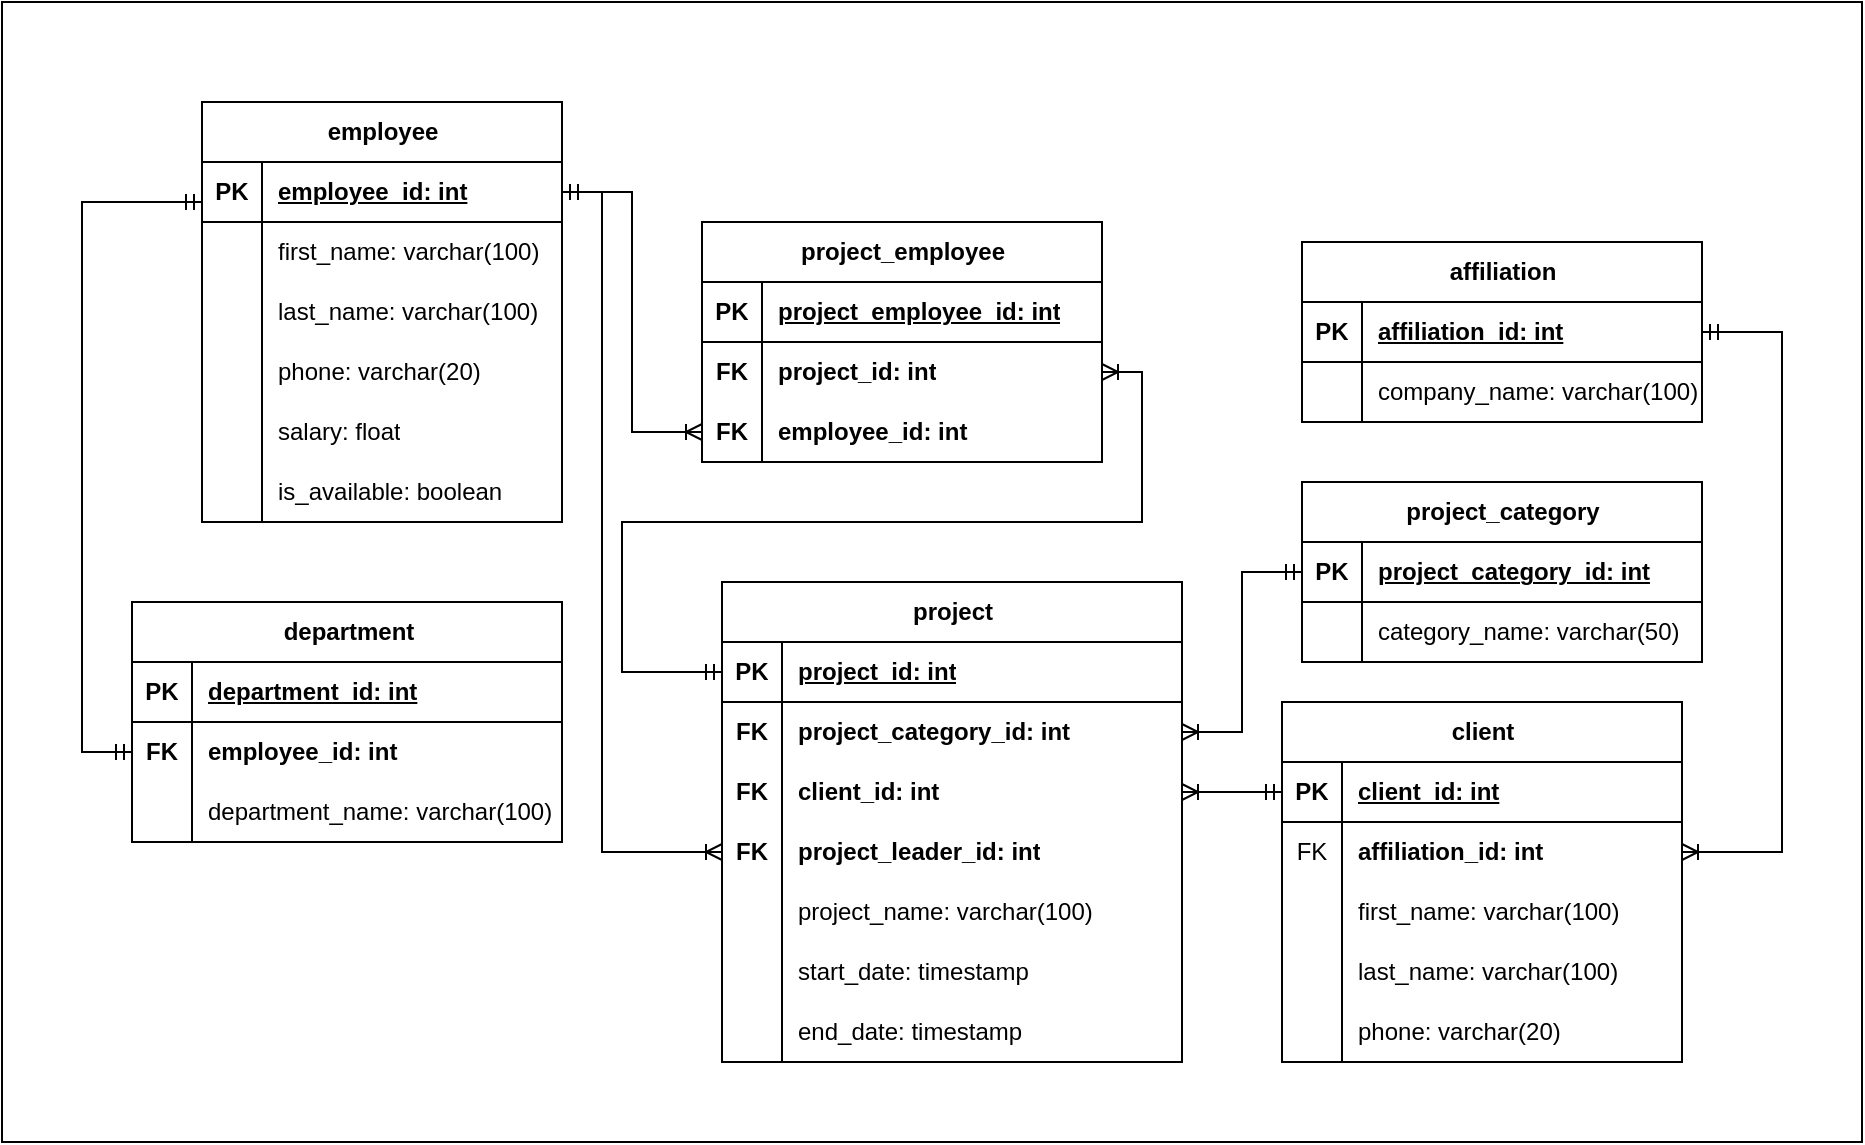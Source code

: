 <mxfile version="21.1.1" type="device">
  <diagram name="Page-1" id="G2W9NmvGuuIv6xOR_CSA">
    <mxGraphModel dx="2284" dy="728" grid="1" gridSize="10" guides="1" tooltips="1" connect="1" arrows="1" fold="1" page="1" pageScale="1" pageWidth="850" pageHeight="1100" math="0" shadow="0">
      <root>
        <mxCell id="0" />
        <mxCell id="1" parent="0" />
        <mxCell id="LgS0YWZ09Wmk653hg-Xq-129" value="" style="rounded=0;whiteSpace=wrap;html=1;" vertex="1" parent="1">
          <mxGeometry x="-50" y="260" width="930" height="570" as="geometry" />
        </mxCell>
        <mxCell id="LgS0YWZ09Wmk653hg-Xq-1" value="employee" style="shape=table;startSize=30;container=1;collapsible=1;childLayout=tableLayout;fixedRows=1;rowLines=0;fontStyle=1;align=center;resizeLast=1;html=1;" vertex="1" parent="1">
          <mxGeometry x="50" y="310" width="180" height="210" as="geometry" />
        </mxCell>
        <mxCell id="LgS0YWZ09Wmk653hg-Xq-2" value="" style="shape=tableRow;horizontal=0;startSize=0;swimlaneHead=0;swimlaneBody=0;fillColor=none;collapsible=0;dropTarget=0;points=[[0,0.5],[1,0.5]];portConstraint=eastwest;top=0;left=0;right=0;bottom=1;" vertex="1" parent="LgS0YWZ09Wmk653hg-Xq-1">
          <mxGeometry y="30" width="180" height="30" as="geometry" />
        </mxCell>
        <mxCell id="LgS0YWZ09Wmk653hg-Xq-3" value="PK" style="shape=partialRectangle;connectable=0;fillColor=none;top=0;left=0;bottom=0;right=0;fontStyle=1;overflow=hidden;whiteSpace=wrap;html=1;" vertex="1" parent="LgS0YWZ09Wmk653hg-Xq-2">
          <mxGeometry width="30" height="30" as="geometry">
            <mxRectangle width="30" height="30" as="alternateBounds" />
          </mxGeometry>
        </mxCell>
        <mxCell id="LgS0YWZ09Wmk653hg-Xq-4" value="employee_id: int" style="shape=partialRectangle;connectable=0;fillColor=none;top=0;left=0;bottom=0;right=0;align=left;spacingLeft=6;fontStyle=5;overflow=hidden;whiteSpace=wrap;html=1;" vertex="1" parent="LgS0YWZ09Wmk653hg-Xq-2">
          <mxGeometry x="30" width="150" height="30" as="geometry">
            <mxRectangle width="150" height="30" as="alternateBounds" />
          </mxGeometry>
        </mxCell>
        <mxCell id="LgS0YWZ09Wmk653hg-Xq-5" value="" style="shape=tableRow;horizontal=0;startSize=0;swimlaneHead=0;swimlaneBody=0;fillColor=none;collapsible=0;dropTarget=0;points=[[0,0.5],[1,0.5]];portConstraint=eastwest;top=0;left=0;right=0;bottom=0;" vertex="1" parent="LgS0YWZ09Wmk653hg-Xq-1">
          <mxGeometry y="60" width="180" height="30" as="geometry" />
        </mxCell>
        <mxCell id="LgS0YWZ09Wmk653hg-Xq-6" value="" style="shape=partialRectangle;connectable=0;fillColor=none;top=0;left=0;bottom=0;right=0;editable=1;overflow=hidden;whiteSpace=wrap;html=1;" vertex="1" parent="LgS0YWZ09Wmk653hg-Xq-5">
          <mxGeometry width="30" height="30" as="geometry">
            <mxRectangle width="30" height="30" as="alternateBounds" />
          </mxGeometry>
        </mxCell>
        <mxCell id="LgS0YWZ09Wmk653hg-Xq-7" value="first_name: varchar(100)&lt;span style=&quot;white-space: pre;&quot;&gt;	&lt;/span&gt;" style="shape=partialRectangle;connectable=0;fillColor=none;top=0;left=0;bottom=0;right=0;align=left;spacingLeft=6;overflow=hidden;whiteSpace=wrap;html=1;" vertex="1" parent="LgS0YWZ09Wmk653hg-Xq-5">
          <mxGeometry x="30" width="150" height="30" as="geometry">
            <mxRectangle width="150" height="30" as="alternateBounds" />
          </mxGeometry>
        </mxCell>
        <mxCell id="LgS0YWZ09Wmk653hg-Xq-8" value="" style="shape=tableRow;horizontal=0;startSize=0;swimlaneHead=0;swimlaneBody=0;fillColor=none;collapsible=0;dropTarget=0;points=[[0,0.5],[1,0.5]];portConstraint=eastwest;top=0;left=0;right=0;bottom=0;" vertex="1" parent="LgS0YWZ09Wmk653hg-Xq-1">
          <mxGeometry y="90" width="180" height="30" as="geometry" />
        </mxCell>
        <mxCell id="LgS0YWZ09Wmk653hg-Xq-9" value="" style="shape=partialRectangle;connectable=0;fillColor=none;top=0;left=0;bottom=0;right=0;editable=1;overflow=hidden;whiteSpace=wrap;html=1;" vertex="1" parent="LgS0YWZ09Wmk653hg-Xq-8">
          <mxGeometry width="30" height="30" as="geometry">
            <mxRectangle width="30" height="30" as="alternateBounds" />
          </mxGeometry>
        </mxCell>
        <mxCell id="LgS0YWZ09Wmk653hg-Xq-10" value="last_name: varchar(100)" style="shape=partialRectangle;connectable=0;fillColor=none;top=0;left=0;bottom=0;right=0;align=left;spacingLeft=6;overflow=hidden;whiteSpace=wrap;html=1;" vertex="1" parent="LgS0YWZ09Wmk653hg-Xq-8">
          <mxGeometry x="30" width="150" height="30" as="geometry">
            <mxRectangle width="150" height="30" as="alternateBounds" />
          </mxGeometry>
        </mxCell>
        <mxCell id="LgS0YWZ09Wmk653hg-Xq-11" value="" style="shape=tableRow;horizontal=0;startSize=0;swimlaneHead=0;swimlaneBody=0;fillColor=none;collapsible=0;dropTarget=0;points=[[0,0.5],[1,0.5]];portConstraint=eastwest;top=0;left=0;right=0;bottom=0;" vertex="1" parent="LgS0YWZ09Wmk653hg-Xq-1">
          <mxGeometry y="120" width="180" height="30" as="geometry" />
        </mxCell>
        <mxCell id="LgS0YWZ09Wmk653hg-Xq-12" value="" style="shape=partialRectangle;connectable=0;fillColor=none;top=0;left=0;bottom=0;right=0;editable=1;overflow=hidden;whiteSpace=wrap;html=1;" vertex="1" parent="LgS0YWZ09Wmk653hg-Xq-11">
          <mxGeometry width="30" height="30" as="geometry">
            <mxRectangle width="30" height="30" as="alternateBounds" />
          </mxGeometry>
        </mxCell>
        <mxCell id="LgS0YWZ09Wmk653hg-Xq-13" value="phone: varchar(20)" style="shape=partialRectangle;connectable=0;fillColor=none;top=0;left=0;bottom=0;right=0;align=left;spacingLeft=6;overflow=hidden;whiteSpace=wrap;html=1;" vertex="1" parent="LgS0YWZ09Wmk653hg-Xq-11">
          <mxGeometry x="30" width="150" height="30" as="geometry">
            <mxRectangle width="150" height="30" as="alternateBounds" />
          </mxGeometry>
        </mxCell>
        <mxCell id="LgS0YWZ09Wmk653hg-Xq-124" style="shape=tableRow;horizontal=0;startSize=0;swimlaneHead=0;swimlaneBody=0;fillColor=none;collapsible=0;dropTarget=0;points=[[0,0.5],[1,0.5]];portConstraint=eastwest;top=0;left=0;right=0;bottom=0;" vertex="1" parent="LgS0YWZ09Wmk653hg-Xq-1">
          <mxGeometry y="150" width="180" height="30" as="geometry" />
        </mxCell>
        <mxCell id="LgS0YWZ09Wmk653hg-Xq-125" style="shape=partialRectangle;connectable=0;fillColor=none;top=0;left=0;bottom=0;right=0;editable=1;overflow=hidden;whiteSpace=wrap;html=1;" vertex="1" parent="LgS0YWZ09Wmk653hg-Xq-124">
          <mxGeometry width="30" height="30" as="geometry">
            <mxRectangle width="30" height="30" as="alternateBounds" />
          </mxGeometry>
        </mxCell>
        <mxCell id="LgS0YWZ09Wmk653hg-Xq-126" value="salary: float" style="shape=partialRectangle;connectable=0;fillColor=none;top=0;left=0;bottom=0;right=0;align=left;spacingLeft=6;overflow=hidden;whiteSpace=wrap;html=1;" vertex="1" parent="LgS0YWZ09Wmk653hg-Xq-124">
          <mxGeometry x="30" width="150" height="30" as="geometry">
            <mxRectangle width="150" height="30" as="alternateBounds" />
          </mxGeometry>
        </mxCell>
        <mxCell id="LgS0YWZ09Wmk653hg-Xq-14" style="shape=tableRow;horizontal=0;startSize=0;swimlaneHead=0;swimlaneBody=0;fillColor=none;collapsible=0;dropTarget=0;points=[[0,0.5],[1,0.5]];portConstraint=eastwest;top=0;left=0;right=0;bottom=0;" vertex="1" parent="LgS0YWZ09Wmk653hg-Xq-1">
          <mxGeometry y="180" width="180" height="30" as="geometry" />
        </mxCell>
        <mxCell id="LgS0YWZ09Wmk653hg-Xq-15" style="shape=partialRectangle;connectable=0;fillColor=none;top=0;left=0;bottom=0;right=0;editable=1;overflow=hidden;whiteSpace=wrap;html=1;" vertex="1" parent="LgS0YWZ09Wmk653hg-Xq-14">
          <mxGeometry width="30" height="30" as="geometry">
            <mxRectangle width="30" height="30" as="alternateBounds" />
          </mxGeometry>
        </mxCell>
        <mxCell id="LgS0YWZ09Wmk653hg-Xq-16" value="is_available: boolean" style="shape=partialRectangle;connectable=0;fillColor=none;top=0;left=0;bottom=0;right=0;align=left;spacingLeft=6;overflow=hidden;whiteSpace=wrap;html=1;" vertex="1" parent="LgS0YWZ09Wmk653hg-Xq-14">
          <mxGeometry x="30" width="150" height="30" as="geometry">
            <mxRectangle width="150" height="30" as="alternateBounds" />
          </mxGeometry>
        </mxCell>
        <mxCell id="LgS0YWZ09Wmk653hg-Xq-17" value="department" style="shape=table;startSize=30;container=1;collapsible=1;childLayout=tableLayout;fixedRows=1;rowLines=0;fontStyle=1;align=center;resizeLast=1;html=1;" vertex="1" parent="1">
          <mxGeometry x="15" y="560" width="215" height="120" as="geometry" />
        </mxCell>
        <mxCell id="LgS0YWZ09Wmk653hg-Xq-18" value="" style="shape=tableRow;horizontal=0;startSize=0;swimlaneHead=0;swimlaneBody=0;fillColor=none;collapsible=0;dropTarget=0;points=[[0,0.5],[1,0.5]];portConstraint=eastwest;top=0;left=0;right=0;bottom=1;" vertex="1" parent="LgS0YWZ09Wmk653hg-Xq-17">
          <mxGeometry y="30" width="215" height="30" as="geometry" />
        </mxCell>
        <mxCell id="LgS0YWZ09Wmk653hg-Xq-19" value="PK" style="shape=partialRectangle;connectable=0;fillColor=none;top=0;left=0;bottom=0;right=0;fontStyle=1;overflow=hidden;whiteSpace=wrap;html=1;" vertex="1" parent="LgS0YWZ09Wmk653hg-Xq-18">
          <mxGeometry width="30" height="30" as="geometry">
            <mxRectangle width="30" height="30" as="alternateBounds" />
          </mxGeometry>
        </mxCell>
        <mxCell id="LgS0YWZ09Wmk653hg-Xq-20" value="department_id: int" style="shape=partialRectangle;connectable=0;fillColor=none;top=0;left=0;bottom=0;right=0;align=left;spacingLeft=6;fontStyle=5;overflow=hidden;whiteSpace=wrap;html=1;" vertex="1" parent="LgS0YWZ09Wmk653hg-Xq-18">
          <mxGeometry x="30" width="185" height="30" as="geometry">
            <mxRectangle width="185" height="30" as="alternateBounds" />
          </mxGeometry>
        </mxCell>
        <mxCell id="LgS0YWZ09Wmk653hg-Xq-21" value="" style="shape=tableRow;horizontal=0;startSize=0;swimlaneHead=0;swimlaneBody=0;fillColor=none;collapsible=0;dropTarget=0;points=[[0,0.5],[1,0.5]];portConstraint=eastwest;top=0;left=0;right=0;bottom=0;" vertex="1" parent="LgS0YWZ09Wmk653hg-Xq-17">
          <mxGeometry y="60" width="215" height="30" as="geometry" />
        </mxCell>
        <mxCell id="LgS0YWZ09Wmk653hg-Xq-22" value="&lt;b&gt;FK&lt;/b&gt;" style="shape=partialRectangle;connectable=0;fillColor=none;top=0;left=0;bottom=0;right=0;editable=1;overflow=hidden;whiteSpace=wrap;html=1;" vertex="1" parent="LgS0YWZ09Wmk653hg-Xq-21">
          <mxGeometry width="30" height="30" as="geometry">
            <mxRectangle width="30" height="30" as="alternateBounds" />
          </mxGeometry>
        </mxCell>
        <mxCell id="LgS0YWZ09Wmk653hg-Xq-23" value="&lt;b&gt;employee_id: int&lt;/b&gt;" style="shape=partialRectangle;connectable=0;fillColor=none;top=0;left=0;bottom=0;right=0;align=left;spacingLeft=6;overflow=hidden;whiteSpace=wrap;html=1;" vertex="1" parent="LgS0YWZ09Wmk653hg-Xq-21">
          <mxGeometry x="30" width="185" height="30" as="geometry">
            <mxRectangle width="185" height="30" as="alternateBounds" />
          </mxGeometry>
        </mxCell>
        <mxCell id="LgS0YWZ09Wmk653hg-Xq-24" value="" style="shape=tableRow;horizontal=0;startSize=0;swimlaneHead=0;swimlaneBody=0;fillColor=none;collapsible=0;dropTarget=0;points=[[0,0.5],[1,0.5]];portConstraint=eastwest;top=0;left=0;right=0;bottom=0;" vertex="1" parent="LgS0YWZ09Wmk653hg-Xq-17">
          <mxGeometry y="90" width="215" height="30" as="geometry" />
        </mxCell>
        <mxCell id="LgS0YWZ09Wmk653hg-Xq-25" value="" style="shape=partialRectangle;connectable=0;fillColor=none;top=0;left=0;bottom=0;right=0;editable=1;overflow=hidden;whiteSpace=wrap;html=1;" vertex="1" parent="LgS0YWZ09Wmk653hg-Xq-24">
          <mxGeometry width="30" height="30" as="geometry">
            <mxRectangle width="30" height="30" as="alternateBounds" />
          </mxGeometry>
        </mxCell>
        <mxCell id="LgS0YWZ09Wmk653hg-Xq-26" value="department_name: varchar(100)	" style="shape=partialRectangle;connectable=0;fillColor=none;top=0;left=0;bottom=0;right=0;align=left;spacingLeft=6;overflow=hidden;whiteSpace=wrap;html=1;" vertex="1" parent="LgS0YWZ09Wmk653hg-Xq-24">
          <mxGeometry x="30" width="185" height="30" as="geometry">
            <mxRectangle width="185" height="30" as="alternateBounds" />
          </mxGeometry>
        </mxCell>
        <mxCell id="LgS0YWZ09Wmk653hg-Xq-36" value="project" style="shape=table;startSize=30;container=1;collapsible=1;childLayout=tableLayout;fixedRows=1;rowLines=0;fontStyle=1;align=center;resizeLast=1;html=1;" vertex="1" parent="1">
          <mxGeometry x="310" y="550" width="230" height="240" as="geometry" />
        </mxCell>
        <mxCell id="LgS0YWZ09Wmk653hg-Xq-37" value="" style="shape=tableRow;horizontal=0;startSize=0;swimlaneHead=0;swimlaneBody=0;fillColor=none;collapsible=0;dropTarget=0;points=[[0,0.5],[1,0.5]];portConstraint=eastwest;top=0;left=0;right=0;bottom=1;" vertex="1" parent="LgS0YWZ09Wmk653hg-Xq-36">
          <mxGeometry y="30" width="230" height="30" as="geometry" />
        </mxCell>
        <mxCell id="LgS0YWZ09Wmk653hg-Xq-38" value="PK" style="shape=partialRectangle;connectable=0;fillColor=none;top=0;left=0;bottom=0;right=0;fontStyle=1;overflow=hidden;whiteSpace=wrap;html=1;" vertex="1" parent="LgS0YWZ09Wmk653hg-Xq-37">
          <mxGeometry width="30" height="30" as="geometry">
            <mxRectangle width="30" height="30" as="alternateBounds" />
          </mxGeometry>
        </mxCell>
        <mxCell id="LgS0YWZ09Wmk653hg-Xq-39" value="project_id: int" style="shape=partialRectangle;connectable=0;fillColor=none;top=0;left=0;bottom=0;right=0;align=left;spacingLeft=6;fontStyle=5;overflow=hidden;whiteSpace=wrap;html=1;" vertex="1" parent="LgS0YWZ09Wmk653hg-Xq-37">
          <mxGeometry x="30" width="200" height="30" as="geometry">
            <mxRectangle width="200" height="30" as="alternateBounds" />
          </mxGeometry>
        </mxCell>
        <mxCell id="LgS0YWZ09Wmk653hg-Xq-40" value="" style="shape=tableRow;horizontal=0;startSize=0;swimlaneHead=0;swimlaneBody=0;fillColor=none;collapsible=0;dropTarget=0;points=[[0,0.5],[1,0.5]];portConstraint=eastwest;top=0;left=0;right=0;bottom=0;" vertex="1" parent="LgS0YWZ09Wmk653hg-Xq-36">
          <mxGeometry y="60" width="230" height="30" as="geometry" />
        </mxCell>
        <mxCell id="LgS0YWZ09Wmk653hg-Xq-41" value="&lt;b&gt;FK&lt;/b&gt;" style="shape=partialRectangle;connectable=0;fillColor=none;top=0;left=0;bottom=0;right=0;editable=1;overflow=hidden;whiteSpace=wrap;html=1;" vertex="1" parent="LgS0YWZ09Wmk653hg-Xq-40">
          <mxGeometry width="30" height="30" as="geometry">
            <mxRectangle width="30" height="30" as="alternateBounds" />
          </mxGeometry>
        </mxCell>
        <mxCell id="LgS0YWZ09Wmk653hg-Xq-42" value="&lt;b&gt;project_category_id: int&lt;/b&gt;" style="shape=partialRectangle;connectable=0;fillColor=none;top=0;left=0;bottom=0;right=0;align=left;spacingLeft=6;overflow=hidden;whiteSpace=wrap;html=1;" vertex="1" parent="LgS0YWZ09Wmk653hg-Xq-40">
          <mxGeometry x="30" width="200" height="30" as="geometry">
            <mxRectangle width="200" height="30" as="alternateBounds" />
          </mxGeometry>
        </mxCell>
        <mxCell id="LgS0YWZ09Wmk653hg-Xq-43" value="" style="shape=tableRow;horizontal=0;startSize=0;swimlaneHead=0;swimlaneBody=0;fillColor=none;collapsible=0;dropTarget=0;points=[[0,0.5],[1,0.5]];portConstraint=eastwest;top=0;left=0;right=0;bottom=0;" vertex="1" parent="LgS0YWZ09Wmk653hg-Xq-36">
          <mxGeometry y="90" width="230" height="30" as="geometry" />
        </mxCell>
        <mxCell id="LgS0YWZ09Wmk653hg-Xq-44" value="&lt;b&gt;FK&lt;/b&gt;" style="shape=partialRectangle;connectable=0;fillColor=none;top=0;left=0;bottom=0;right=0;editable=1;overflow=hidden;whiteSpace=wrap;html=1;" vertex="1" parent="LgS0YWZ09Wmk653hg-Xq-43">
          <mxGeometry width="30" height="30" as="geometry">
            <mxRectangle width="30" height="30" as="alternateBounds" />
          </mxGeometry>
        </mxCell>
        <mxCell id="LgS0YWZ09Wmk653hg-Xq-45" value="&lt;b&gt;client_id: int&lt;/b&gt;" style="shape=partialRectangle;connectable=0;fillColor=none;top=0;left=0;bottom=0;right=0;align=left;spacingLeft=6;overflow=hidden;whiteSpace=wrap;html=1;" vertex="1" parent="LgS0YWZ09Wmk653hg-Xq-43">
          <mxGeometry x="30" width="200" height="30" as="geometry">
            <mxRectangle width="200" height="30" as="alternateBounds" />
          </mxGeometry>
        </mxCell>
        <mxCell id="LgS0YWZ09Wmk653hg-Xq-46" value="" style="shape=tableRow;horizontal=0;startSize=0;swimlaneHead=0;swimlaneBody=0;fillColor=none;collapsible=0;dropTarget=0;points=[[0,0.5],[1,0.5]];portConstraint=eastwest;top=0;left=0;right=0;bottom=0;" vertex="1" parent="LgS0YWZ09Wmk653hg-Xq-36">
          <mxGeometry y="120" width="230" height="30" as="geometry" />
        </mxCell>
        <mxCell id="LgS0YWZ09Wmk653hg-Xq-47" value="&lt;b&gt;FK&lt;/b&gt;" style="shape=partialRectangle;connectable=0;fillColor=none;top=0;left=0;bottom=0;right=0;editable=1;overflow=hidden;whiteSpace=wrap;html=1;" vertex="1" parent="LgS0YWZ09Wmk653hg-Xq-46">
          <mxGeometry width="30" height="30" as="geometry">
            <mxRectangle width="30" height="30" as="alternateBounds" />
          </mxGeometry>
        </mxCell>
        <mxCell id="LgS0YWZ09Wmk653hg-Xq-48" value="&lt;b&gt;project_leader_id: int&lt;/b&gt;" style="shape=partialRectangle;connectable=0;fillColor=none;top=0;left=0;bottom=0;right=0;align=left;spacingLeft=6;overflow=hidden;whiteSpace=wrap;html=1;" vertex="1" parent="LgS0YWZ09Wmk653hg-Xq-46">
          <mxGeometry x="30" width="200" height="30" as="geometry">
            <mxRectangle width="200" height="30" as="alternateBounds" />
          </mxGeometry>
        </mxCell>
        <mxCell id="LgS0YWZ09Wmk653hg-Xq-49" style="shape=tableRow;horizontal=0;startSize=0;swimlaneHead=0;swimlaneBody=0;fillColor=none;collapsible=0;dropTarget=0;points=[[0,0.5],[1,0.5]];portConstraint=eastwest;top=0;left=0;right=0;bottom=0;" vertex="1" parent="LgS0YWZ09Wmk653hg-Xq-36">
          <mxGeometry y="150" width="230" height="30" as="geometry" />
        </mxCell>
        <mxCell id="LgS0YWZ09Wmk653hg-Xq-50" style="shape=partialRectangle;connectable=0;fillColor=none;top=0;left=0;bottom=0;right=0;editable=1;overflow=hidden;whiteSpace=wrap;html=1;" vertex="1" parent="LgS0YWZ09Wmk653hg-Xq-49">
          <mxGeometry width="30" height="30" as="geometry">
            <mxRectangle width="30" height="30" as="alternateBounds" />
          </mxGeometry>
        </mxCell>
        <mxCell id="LgS0YWZ09Wmk653hg-Xq-51" value="project_name: varchar(100)" style="shape=partialRectangle;connectable=0;fillColor=none;top=0;left=0;bottom=0;right=0;align=left;spacingLeft=6;overflow=hidden;whiteSpace=wrap;html=1;" vertex="1" parent="LgS0YWZ09Wmk653hg-Xq-49">
          <mxGeometry x="30" width="200" height="30" as="geometry">
            <mxRectangle width="200" height="30" as="alternateBounds" />
          </mxGeometry>
        </mxCell>
        <mxCell id="LgS0YWZ09Wmk653hg-Xq-107" style="shape=tableRow;horizontal=0;startSize=0;swimlaneHead=0;swimlaneBody=0;fillColor=none;collapsible=0;dropTarget=0;points=[[0,0.5],[1,0.5]];portConstraint=eastwest;top=0;left=0;right=0;bottom=0;" vertex="1" parent="LgS0YWZ09Wmk653hg-Xq-36">
          <mxGeometry y="180" width="230" height="30" as="geometry" />
        </mxCell>
        <mxCell id="LgS0YWZ09Wmk653hg-Xq-108" style="shape=partialRectangle;connectable=0;fillColor=none;top=0;left=0;bottom=0;right=0;editable=1;overflow=hidden;whiteSpace=wrap;html=1;" vertex="1" parent="LgS0YWZ09Wmk653hg-Xq-107">
          <mxGeometry width="30" height="30" as="geometry">
            <mxRectangle width="30" height="30" as="alternateBounds" />
          </mxGeometry>
        </mxCell>
        <mxCell id="LgS0YWZ09Wmk653hg-Xq-109" value="start_date: timestamp" style="shape=partialRectangle;connectable=0;fillColor=none;top=0;left=0;bottom=0;right=0;align=left;spacingLeft=6;overflow=hidden;whiteSpace=wrap;html=1;" vertex="1" parent="LgS0YWZ09Wmk653hg-Xq-107">
          <mxGeometry x="30" width="200" height="30" as="geometry">
            <mxRectangle width="200" height="30" as="alternateBounds" />
          </mxGeometry>
        </mxCell>
        <mxCell id="LgS0YWZ09Wmk653hg-Xq-104" style="shape=tableRow;horizontal=0;startSize=0;swimlaneHead=0;swimlaneBody=0;fillColor=none;collapsible=0;dropTarget=0;points=[[0,0.5],[1,0.5]];portConstraint=eastwest;top=0;left=0;right=0;bottom=0;" vertex="1" parent="LgS0YWZ09Wmk653hg-Xq-36">
          <mxGeometry y="210" width="230" height="30" as="geometry" />
        </mxCell>
        <mxCell id="LgS0YWZ09Wmk653hg-Xq-105" style="shape=partialRectangle;connectable=0;fillColor=none;top=0;left=0;bottom=0;right=0;editable=1;overflow=hidden;whiteSpace=wrap;html=1;" vertex="1" parent="LgS0YWZ09Wmk653hg-Xq-104">
          <mxGeometry width="30" height="30" as="geometry">
            <mxRectangle width="30" height="30" as="alternateBounds" />
          </mxGeometry>
        </mxCell>
        <mxCell id="LgS0YWZ09Wmk653hg-Xq-106" value="end_date: timestamp" style="shape=partialRectangle;connectable=0;fillColor=none;top=0;left=0;bottom=0;right=0;align=left;spacingLeft=6;overflow=hidden;whiteSpace=wrap;html=1;" vertex="1" parent="LgS0YWZ09Wmk653hg-Xq-104">
          <mxGeometry x="30" width="200" height="30" as="geometry">
            <mxRectangle width="200" height="30" as="alternateBounds" />
          </mxGeometry>
        </mxCell>
        <mxCell id="LgS0YWZ09Wmk653hg-Xq-52" value="project_category" style="shape=table;startSize=30;container=1;collapsible=1;childLayout=tableLayout;fixedRows=1;rowLines=0;fontStyle=1;align=center;resizeLast=1;html=1;" vertex="1" parent="1">
          <mxGeometry x="600" y="500" width="200" height="90" as="geometry" />
        </mxCell>
        <mxCell id="LgS0YWZ09Wmk653hg-Xq-53" value="" style="shape=tableRow;horizontal=0;startSize=0;swimlaneHead=0;swimlaneBody=0;fillColor=none;collapsible=0;dropTarget=0;points=[[0,0.5],[1,0.5]];portConstraint=eastwest;top=0;left=0;right=0;bottom=1;" vertex="1" parent="LgS0YWZ09Wmk653hg-Xq-52">
          <mxGeometry y="30" width="200" height="30" as="geometry" />
        </mxCell>
        <mxCell id="LgS0YWZ09Wmk653hg-Xq-54" value="PK" style="shape=partialRectangle;connectable=0;fillColor=none;top=0;left=0;bottom=0;right=0;fontStyle=1;overflow=hidden;whiteSpace=wrap;html=1;" vertex="1" parent="LgS0YWZ09Wmk653hg-Xq-53">
          <mxGeometry width="30" height="30" as="geometry">
            <mxRectangle width="30" height="30" as="alternateBounds" />
          </mxGeometry>
        </mxCell>
        <mxCell id="LgS0YWZ09Wmk653hg-Xq-55" value="project_category_id: int" style="shape=partialRectangle;connectable=0;fillColor=none;top=0;left=0;bottom=0;right=0;align=left;spacingLeft=6;fontStyle=5;overflow=hidden;whiteSpace=wrap;html=1;" vertex="1" parent="LgS0YWZ09Wmk653hg-Xq-53">
          <mxGeometry x="30" width="170" height="30" as="geometry">
            <mxRectangle width="170" height="30" as="alternateBounds" />
          </mxGeometry>
        </mxCell>
        <mxCell id="LgS0YWZ09Wmk653hg-Xq-56" value="" style="shape=tableRow;horizontal=0;startSize=0;swimlaneHead=0;swimlaneBody=0;fillColor=none;collapsible=0;dropTarget=0;points=[[0,0.5],[1,0.5]];portConstraint=eastwest;top=0;left=0;right=0;bottom=0;" vertex="1" parent="LgS0YWZ09Wmk653hg-Xq-52">
          <mxGeometry y="60" width="200" height="30" as="geometry" />
        </mxCell>
        <mxCell id="LgS0YWZ09Wmk653hg-Xq-57" value="" style="shape=partialRectangle;connectable=0;fillColor=none;top=0;left=0;bottom=0;right=0;editable=1;overflow=hidden;whiteSpace=wrap;html=1;" vertex="1" parent="LgS0YWZ09Wmk653hg-Xq-56">
          <mxGeometry width="30" height="30" as="geometry">
            <mxRectangle width="30" height="30" as="alternateBounds" />
          </mxGeometry>
        </mxCell>
        <mxCell id="LgS0YWZ09Wmk653hg-Xq-58" value="category_name: varchar(50)" style="shape=partialRectangle;connectable=0;fillColor=none;top=0;left=0;bottom=0;right=0;align=left;spacingLeft=6;overflow=hidden;whiteSpace=wrap;html=1;" vertex="1" parent="LgS0YWZ09Wmk653hg-Xq-56">
          <mxGeometry x="30" width="170" height="30" as="geometry">
            <mxRectangle width="170" height="30" as="alternateBounds" />
          </mxGeometry>
        </mxCell>
        <mxCell id="LgS0YWZ09Wmk653hg-Xq-67" value="client" style="shape=table;startSize=30;container=1;collapsible=1;childLayout=tableLayout;fixedRows=1;rowLines=0;fontStyle=1;align=center;resizeLast=1;html=1;" vertex="1" parent="1">
          <mxGeometry x="590" y="610" width="200" height="180" as="geometry" />
        </mxCell>
        <mxCell id="LgS0YWZ09Wmk653hg-Xq-68" value="" style="shape=tableRow;horizontal=0;startSize=0;swimlaneHead=0;swimlaneBody=0;fillColor=none;collapsible=0;dropTarget=0;points=[[0,0.5],[1,0.5]];portConstraint=eastwest;top=0;left=0;right=0;bottom=1;" vertex="1" parent="LgS0YWZ09Wmk653hg-Xq-67">
          <mxGeometry y="30" width="200" height="30" as="geometry" />
        </mxCell>
        <mxCell id="LgS0YWZ09Wmk653hg-Xq-69" value="PK" style="shape=partialRectangle;connectable=0;fillColor=none;top=0;left=0;bottom=0;right=0;fontStyle=1;overflow=hidden;whiteSpace=wrap;html=1;" vertex="1" parent="LgS0YWZ09Wmk653hg-Xq-68">
          <mxGeometry width="30" height="30" as="geometry">
            <mxRectangle width="30" height="30" as="alternateBounds" />
          </mxGeometry>
        </mxCell>
        <mxCell id="LgS0YWZ09Wmk653hg-Xq-70" value="client_id: int" style="shape=partialRectangle;connectable=0;fillColor=none;top=0;left=0;bottom=0;right=0;align=left;spacingLeft=6;fontStyle=5;overflow=hidden;whiteSpace=wrap;html=1;" vertex="1" parent="LgS0YWZ09Wmk653hg-Xq-68">
          <mxGeometry x="30" width="170" height="30" as="geometry">
            <mxRectangle width="170" height="30" as="alternateBounds" />
          </mxGeometry>
        </mxCell>
        <mxCell id="LgS0YWZ09Wmk653hg-Xq-113" style="shape=tableRow;horizontal=0;startSize=0;swimlaneHead=0;swimlaneBody=0;fillColor=none;collapsible=0;dropTarget=0;points=[[0,0.5],[1,0.5]];portConstraint=eastwest;top=0;left=0;right=0;bottom=0;" vertex="1" parent="LgS0YWZ09Wmk653hg-Xq-67">
          <mxGeometry y="60" width="200" height="30" as="geometry" />
        </mxCell>
        <mxCell id="LgS0YWZ09Wmk653hg-Xq-114" value="FK" style="shape=partialRectangle;connectable=0;fillColor=none;top=0;left=0;bottom=0;right=0;editable=1;overflow=hidden;whiteSpace=wrap;html=1;" vertex="1" parent="LgS0YWZ09Wmk653hg-Xq-113">
          <mxGeometry width="30" height="30" as="geometry">
            <mxRectangle width="30" height="30" as="alternateBounds" />
          </mxGeometry>
        </mxCell>
        <mxCell id="LgS0YWZ09Wmk653hg-Xq-115" value="affiliation_id: int" style="shape=partialRectangle;connectable=0;fillColor=none;top=0;left=0;bottom=0;right=0;align=left;spacingLeft=6;overflow=hidden;whiteSpace=wrap;html=1;fontStyle=1" vertex="1" parent="LgS0YWZ09Wmk653hg-Xq-113">
          <mxGeometry x="30" width="170" height="30" as="geometry">
            <mxRectangle width="170" height="30" as="alternateBounds" />
          </mxGeometry>
        </mxCell>
        <mxCell id="LgS0YWZ09Wmk653hg-Xq-71" value="" style="shape=tableRow;horizontal=0;startSize=0;swimlaneHead=0;swimlaneBody=0;fillColor=none;collapsible=0;dropTarget=0;points=[[0,0.5],[1,0.5]];portConstraint=eastwest;top=0;left=0;right=0;bottom=0;" vertex="1" parent="LgS0YWZ09Wmk653hg-Xq-67">
          <mxGeometry y="90" width="200" height="30" as="geometry" />
        </mxCell>
        <mxCell id="LgS0YWZ09Wmk653hg-Xq-72" value="" style="shape=partialRectangle;connectable=0;fillColor=none;top=0;left=0;bottom=0;right=0;editable=1;overflow=hidden;whiteSpace=wrap;html=1;" vertex="1" parent="LgS0YWZ09Wmk653hg-Xq-71">
          <mxGeometry width="30" height="30" as="geometry">
            <mxRectangle width="30" height="30" as="alternateBounds" />
          </mxGeometry>
        </mxCell>
        <mxCell id="LgS0YWZ09Wmk653hg-Xq-73" value="first_name: varchar(100)	" style="shape=partialRectangle;connectable=0;fillColor=none;top=0;left=0;bottom=0;right=0;align=left;spacingLeft=6;overflow=hidden;whiteSpace=wrap;html=1;" vertex="1" parent="LgS0YWZ09Wmk653hg-Xq-71">
          <mxGeometry x="30" width="170" height="30" as="geometry">
            <mxRectangle width="170" height="30" as="alternateBounds" />
          </mxGeometry>
        </mxCell>
        <mxCell id="LgS0YWZ09Wmk653hg-Xq-78" style="shape=tableRow;horizontal=0;startSize=0;swimlaneHead=0;swimlaneBody=0;fillColor=none;collapsible=0;dropTarget=0;points=[[0,0.5],[1,0.5]];portConstraint=eastwest;top=0;left=0;right=0;bottom=0;" vertex="1" parent="LgS0YWZ09Wmk653hg-Xq-67">
          <mxGeometry y="120" width="200" height="30" as="geometry" />
        </mxCell>
        <mxCell id="LgS0YWZ09Wmk653hg-Xq-79" style="shape=partialRectangle;connectable=0;fillColor=none;top=0;left=0;bottom=0;right=0;editable=1;overflow=hidden;whiteSpace=wrap;html=1;" vertex="1" parent="LgS0YWZ09Wmk653hg-Xq-78">
          <mxGeometry width="30" height="30" as="geometry">
            <mxRectangle width="30" height="30" as="alternateBounds" />
          </mxGeometry>
        </mxCell>
        <mxCell id="LgS0YWZ09Wmk653hg-Xq-80" value="last_name: varchar(100)" style="shape=partialRectangle;connectable=0;fillColor=none;top=0;left=0;bottom=0;right=0;align=left;spacingLeft=6;overflow=hidden;whiteSpace=wrap;html=1;" vertex="1" parent="LgS0YWZ09Wmk653hg-Xq-78">
          <mxGeometry x="30" width="170" height="30" as="geometry">
            <mxRectangle width="170" height="30" as="alternateBounds" />
          </mxGeometry>
        </mxCell>
        <mxCell id="LgS0YWZ09Wmk653hg-Xq-75" style="shape=tableRow;horizontal=0;startSize=0;swimlaneHead=0;swimlaneBody=0;fillColor=none;collapsible=0;dropTarget=0;points=[[0,0.5],[1,0.5]];portConstraint=eastwest;top=0;left=0;right=0;bottom=0;" vertex="1" parent="LgS0YWZ09Wmk653hg-Xq-67">
          <mxGeometry y="150" width="200" height="30" as="geometry" />
        </mxCell>
        <mxCell id="LgS0YWZ09Wmk653hg-Xq-76" style="shape=partialRectangle;connectable=0;fillColor=none;top=0;left=0;bottom=0;right=0;editable=1;overflow=hidden;whiteSpace=wrap;html=1;" vertex="1" parent="LgS0YWZ09Wmk653hg-Xq-75">
          <mxGeometry width="30" height="30" as="geometry">
            <mxRectangle width="30" height="30" as="alternateBounds" />
          </mxGeometry>
        </mxCell>
        <mxCell id="LgS0YWZ09Wmk653hg-Xq-77" value="phone: varchar(20)" style="shape=partialRectangle;connectable=0;fillColor=none;top=0;left=0;bottom=0;right=0;align=left;spacingLeft=6;overflow=hidden;whiteSpace=wrap;html=1;" vertex="1" parent="LgS0YWZ09Wmk653hg-Xq-75">
          <mxGeometry x="30" width="170" height="30" as="geometry">
            <mxRectangle width="170" height="30" as="alternateBounds" />
          </mxGeometry>
        </mxCell>
        <mxCell id="LgS0YWZ09Wmk653hg-Xq-84" value="" style="edgeStyle=entityRelationEdgeStyle;fontSize=12;html=1;endArrow=ERoneToMany;startArrow=ERmandOne;rounded=0;entryX=1;entryY=0.5;entryDx=0;entryDy=0;exitX=0;exitY=0.5;exitDx=0;exitDy=0;" edge="1" parent="1" source="LgS0YWZ09Wmk653hg-Xq-53" target="LgS0YWZ09Wmk653hg-Xq-40">
          <mxGeometry width="100" height="100" relative="1" as="geometry">
            <mxPoint x="566" y="532" as="sourcePoint" />
            <mxPoint x="670" y="520" as="targetPoint" />
          </mxGeometry>
        </mxCell>
        <mxCell id="LgS0YWZ09Wmk653hg-Xq-85" value="" style="edgeStyle=entityRelationEdgeStyle;fontSize=12;html=1;endArrow=ERoneToMany;startArrow=ERmandOne;rounded=0;entryX=1;entryY=0.5;entryDx=0;entryDy=0;exitX=0;exitY=0.5;exitDx=0;exitDy=0;" edge="1" parent="1" source="LgS0YWZ09Wmk653hg-Xq-68" target="LgS0YWZ09Wmk653hg-Xq-43">
          <mxGeometry width="100" height="100" relative="1" as="geometry">
            <mxPoint x="580" y="535" as="sourcePoint" />
            <mxPoint x="520" y="635" as="targetPoint" />
          </mxGeometry>
        </mxCell>
        <mxCell id="LgS0YWZ09Wmk653hg-Xq-86" value="project_employee" style="shape=table;startSize=30;container=1;collapsible=1;childLayout=tableLayout;fixedRows=1;rowLines=0;fontStyle=1;align=center;resizeLast=1;html=1;" vertex="1" parent="1">
          <mxGeometry x="300" y="370" width="200" height="120" as="geometry" />
        </mxCell>
        <mxCell id="LgS0YWZ09Wmk653hg-Xq-87" value="" style="shape=tableRow;horizontal=0;startSize=0;swimlaneHead=0;swimlaneBody=0;fillColor=none;collapsible=0;dropTarget=0;points=[[0,0.5],[1,0.5]];portConstraint=eastwest;top=0;left=0;right=0;bottom=1;" vertex="1" parent="LgS0YWZ09Wmk653hg-Xq-86">
          <mxGeometry y="30" width="200" height="30" as="geometry" />
        </mxCell>
        <mxCell id="LgS0YWZ09Wmk653hg-Xq-88" value="PK" style="shape=partialRectangle;connectable=0;fillColor=none;top=0;left=0;bottom=0;right=0;fontStyle=1;overflow=hidden;whiteSpace=wrap;html=1;" vertex="1" parent="LgS0YWZ09Wmk653hg-Xq-87">
          <mxGeometry width="30" height="30" as="geometry">
            <mxRectangle width="30" height="30" as="alternateBounds" />
          </mxGeometry>
        </mxCell>
        <mxCell id="LgS0YWZ09Wmk653hg-Xq-89" value="project_employee_id: int" style="shape=partialRectangle;connectable=0;fillColor=none;top=0;left=0;bottom=0;right=0;align=left;spacingLeft=6;fontStyle=5;overflow=hidden;whiteSpace=wrap;html=1;" vertex="1" parent="LgS0YWZ09Wmk653hg-Xq-87">
          <mxGeometry x="30" width="170" height="30" as="geometry">
            <mxRectangle width="170" height="30" as="alternateBounds" />
          </mxGeometry>
        </mxCell>
        <mxCell id="LgS0YWZ09Wmk653hg-Xq-90" value="" style="shape=tableRow;horizontal=0;startSize=0;swimlaneHead=0;swimlaneBody=0;fillColor=none;collapsible=0;dropTarget=0;points=[[0,0.5],[1,0.5]];portConstraint=eastwest;top=0;left=0;right=0;bottom=0;" vertex="1" parent="LgS0YWZ09Wmk653hg-Xq-86">
          <mxGeometry y="60" width="200" height="30" as="geometry" />
        </mxCell>
        <mxCell id="LgS0YWZ09Wmk653hg-Xq-91" value="&lt;b&gt;FK&lt;/b&gt;" style="shape=partialRectangle;connectable=0;fillColor=none;top=0;left=0;bottom=0;right=0;editable=1;overflow=hidden;whiteSpace=wrap;html=1;" vertex="1" parent="LgS0YWZ09Wmk653hg-Xq-90">
          <mxGeometry width="30" height="30" as="geometry">
            <mxRectangle width="30" height="30" as="alternateBounds" />
          </mxGeometry>
        </mxCell>
        <mxCell id="LgS0YWZ09Wmk653hg-Xq-92" value="&lt;b&gt;project_id: int&lt;/b&gt;" style="shape=partialRectangle;connectable=0;fillColor=none;top=0;left=0;bottom=0;right=0;align=left;spacingLeft=6;overflow=hidden;whiteSpace=wrap;html=1;" vertex="1" parent="LgS0YWZ09Wmk653hg-Xq-90">
          <mxGeometry x="30" width="170" height="30" as="geometry">
            <mxRectangle width="170" height="30" as="alternateBounds" />
          </mxGeometry>
        </mxCell>
        <mxCell id="LgS0YWZ09Wmk653hg-Xq-93" style="shape=tableRow;horizontal=0;startSize=0;swimlaneHead=0;swimlaneBody=0;fillColor=none;collapsible=0;dropTarget=0;points=[[0,0.5],[1,0.5]];portConstraint=eastwest;top=0;left=0;right=0;bottom=0;" vertex="1" parent="LgS0YWZ09Wmk653hg-Xq-86">
          <mxGeometry y="90" width="200" height="30" as="geometry" />
        </mxCell>
        <mxCell id="LgS0YWZ09Wmk653hg-Xq-94" value="&lt;b&gt;FK&lt;/b&gt;" style="shape=partialRectangle;connectable=0;fillColor=none;top=0;left=0;bottom=0;right=0;editable=1;overflow=hidden;whiteSpace=wrap;html=1;" vertex="1" parent="LgS0YWZ09Wmk653hg-Xq-93">
          <mxGeometry width="30" height="30" as="geometry">
            <mxRectangle width="30" height="30" as="alternateBounds" />
          </mxGeometry>
        </mxCell>
        <mxCell id="LgS0YWZ09Wmk653hg-Xq-95" value="&lt;b&gt;employee_id: int&lt;/b&gt;" style="shape=partialRectangle;connectable=0;fillColor=none;top=0;left=0;bottom=0;right=0;align=left;spacingLeft=6;overflow=hidden;whiteSpace=wrap;html=1;" vertex="1" parent="LgS0YWZ09Wmk653hg-Xq-93">
          <mxGeometry x="30" width="170" height="30" as="geometry">
            <mxRectangle width="170" height="30" as="alternateBounds" />
          </mxGeometry>
        </mxCell>
        <mxCell id="LgS0YWZ09Wmk653hg-Xq-99" value="" style="edgeStyle=orthogonalEdgeStyle;fontSize=12;html=1;endArrow=ERoneToMany;startArrow=ERmandOne;rounded=0;exitX=1;exitY=0.5;exitDx=0;exitDy=0;" edge="1" parent="1" source="LgS0YWZ09Wmk653hg-Xq-2" target="LgS0YWZ09Wmk653hg-Xq-93">
          <mxGeometry width="100" height="100" relative="1" as="geometry">
            <mxPoint x="280" y="410" as="sourcePoint" />
            <mxPoint x="380" y="310" as="targetPoint" />
          </mxGeometry>
        </mxCell>
        <mxCell id="LgS0YWZ09Wmk653hg-Xq-100" value="" style="edgeStyle=orthogonalEdgeStyle;fontSize=12;html=1;endArrow=ERmandOne;startArrow=ERmandOne;rounded=0;entryX=0;entryY=0.5;entryDx=0;entryDy=0;exitX=0;exitY=0.667;exitDx=0;exitDy=0;exitPerimeter=0;" edge="1" parent="1" source="LgS0YWZ09Wmk653hg-Xq-2" target="LgS0YWZ09Wmk653hg-Xq-21">
          <mxGeometry width="100" height="100" relative="1" as="geometry">
            <mxPoint x="10" y="350" as="sourcePoint" />
            <mxPoint x="380" y="200" as="targetPoint" />
            <Array as="points">
              <mxPoint x="-10" y="360" />
              <mxPoint x="-10" y="635" />
            </Array>
          </mxGeometry>
        </mxCell>
        <mxCell id="LgS0YWZ09Wmk653hg-Xq-101" value="" style="edgeStyle=orthogonalEdgeStyle;fontSize=12;html=1;endArrow=ERoneToMany;startArrow=ERmandOne;rounded=0;exitX=0;exitY=0.5;exitDx=0;exitDy=0;entryX=1;entryY=0.5;entryDx=0;entryDy=0;" edge="1" parent="1" source="LgS0YWZ09Wmk653hg-Xq-37" target="LgS0YWZ09Wmk653hg-Xq-90">
          <mxGeometry width="100" height="100" relative="1" as="geometry">
            <mxPoint x="250" y="335" as="sourcePoint" />
            <mxPoint x="310" y="455" as="targetPoint" />
            <Array as="points">
              <mxPoint x="260" y="595" />
              <mxPoint x="260" y="520" />
              <mxPoint x="520" y="520" />
              <mxPoint x="520" y="445" />
            </Array>
          </mxGeometry>
        </mxCell>
        <mxCell id="LgS0YWZ09Wmk653hg-Xq-103" value="" style="fontSize=12;html=1;endArrow=ERoneToMany;startArrow=ERmandOne;rounded=0;entryX=0;entryY=0.5;entryDx=0;entryDy=0;edgeStyle=orthogonalEdgeStyle;exitX=1;exitY=0.5;exitDx=0;exitDy=0;" edge="1" parent="1" source="LgS0YWZ09Wmk653hg-Xq-2" target="LgS0YWZ09Wmk653hg-Xq-46">
          <mxGeometry width="100" height="100" relative="1" as="geometry">
            <mxPoint x="230" y="330" as="sourcePoint" />
            <mxPoint x="240" y="620" as="targetPoint" />
            <Array as="points">
              <mxPoint x="250" y="355" />
              <mxPoint x="250" y="685" />
            </Array>
          </mxGeometry>
        </mxCell>
        <mxCell id="LgS0YWZ09Wmk653hg-Xq-116" value="affiliation" style="shape=table;startSize=30;container=1;collapsible=1;childLayout=tableLayout;fixedRows=1;rowLines=0;fontStyle=1;align=center;resizeLast=1;html=1;" vertex="1" parent="1">
          <mxGeometry x="600" y="380" width="200" height="90" as="geometry" />
        </mxCell>
        <mxCell id="LgS0YWZ09Wmk653hg-Xq-117" value="" style="shape=tableRow;horizontal=0;startSize=0;swimlaneHead=0;swimlaneBody=0;fillColor=none;collapsible=0;dropTarget=0;points=[[0,0.5],[1,0.5]];portConstraint=eastwest;top=0;left=0;right=0;bottom=1;" vertex="1" parent="LgS0YWZ09Wmk653hg-Xq-116">
          <mxGeometry y="30" width="200" height="30" as="geometry" />
        </mxCell>
        <mxCell id="LgS0YWZ09Wmk653hg-Xq-118" value="PK" style="shape=partialRectangle;connectable=0;fillColor=none;top=0;left=0;bottom=0;right=0;fontStyle=1;overflow=hidden;whiteSpace=wrap;html=1;" vertex="1" parent="LgS0YWZ09Wmk653hg-Xq-117">
          <mxGeometry width="30" height="30" as="geometry">
            <mxRectangle width="30" height="30" as="alternateBounds" />
          </mxGeometry>
        </mxCell>
        <mxCell id="LgS0YWZ09Wmk653hg-Xq-119" value="affiliation_id: int" style="shape=partialRectangle;connectable=0;fillColor=none;top=0;left=0;bottom=0;right=0;align=left;spacingLeft=6;fontStyle=5;overflow=hidden;whiteSpace=wrap;html=1;" vertex="1" parent="LgS0YWZ09Wmk653hg-Xq-117">
          <mxGeometry x="30" width="170" height="30" as="geometry">
            <mxRectangle width="170" height="30" as="alternateBounds" />
          </mxGeometry>
        </mxCell>
        <mxCell id="LgS0YWZ09Wmk653hg-Xq-120" value="" style="shape=tableRow;horizontal=0;startSize=0;swimlaneHead=0;swimlaneBody=0;fillColor=none;collapsible=0;dropTarget=0;points=[[0,0.5],[1,0.5]];portConstraint=eastwest;top=0;left=0;right=0;bottom=0;" vertex="1" parent="LgS0YWZ09Wmk653hg-Xq-116">
          <mxGeometry y="60" width="200" height="30" as="geometry" />
        </mxCell>
        <mxCell id="LgS0YWZ09Wmk653hg-Xq-121" value="" style="shape=partialRectangle;connectable=0;fillColor=none;top=0;left=0;bottom=0;right=0;editable=1;overflow=hidden;whiteSpace=wrap;html=1;" vertex="1" parent="LgS0YWZ09Wmk653hg-Xq-120">
          <mxGeometry width="30" height="30" as="geometry">
            <mxRectangle width="30" height="30" as="alternateBounds" />
          </mxGeometry>
        </mxCell>
        <mxCell id="LgS0YWZ09Wmk653hg-Xq-122" value="company_name: varchar(100)" style="shape=partialRectangle;connectable=0;fillColor=none;top=0;left=0;bottom=0;right=0;align=left;spacingLeft=6;overflow=hidden;whiteSpace=wrap;html=1;" vertex="1" parent="LgS0YWZ09Wmk653hg-Xq-120">
          <mxGeometry x="30" width="170" height="30" as="geometry">
            <mxRectangle width="170" height="30" as="alternateBounds" />
          </mxGeometry>
        </mxCell>
        <mxCell id="LgS0YWZ09Wmk653hg-Xq-123" value="" style="edgeStyle=orthogonalEdgeStyle;fontSize=12;html=1;endArrow=ERoneToMany;startArrow=ERmandOne;rounded=0;entryX=1;entryY=0.5;entryDx=0;entryDy=0;exitX=1;exitY=0.5;exitDx=0;exitDy=0;" edge="1" parent="1" source="LgS0YWZ09Wmk653hg-Xq-117" target="LgS0YWZ09Wmk653hg-Xq-113">
          <mxGeometry width="100" height="100" relative="1" as="geometry">
            <mxPoint x="800" y="420" as="sourcePoint" />
            <mxPoint x="900" y="320" as="targetPoint" />
            <Array as="points">
              <mxPoint x="840" y="425" />
              <mxPoint x="840" y="685" />
            </Array>
          </mxGeometry>
        </mxCell>
      </root>
    </mxGraphModel>
  </diagram>
</mxfile>
